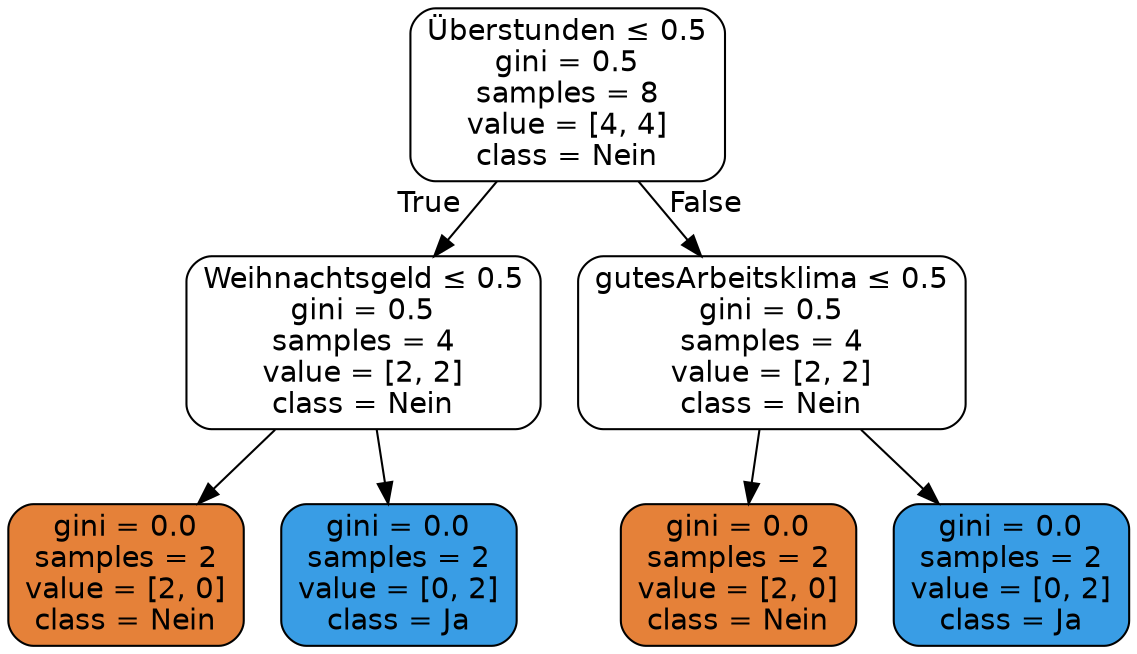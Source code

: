 digraph Tree {
node [shape=box, style="filled, rounded", color="black", fontname=helvetica] ;
edge [fontname=helvetica] ;
0 [label=<Überstunden &le; 0.5<br/>gini = 0.5<br/>samples = 8<br/>value = [4, 4]<br/>class = Nein>, fillcolor="#e5813900"] ;
1 [label=<Weihnachtsgeld &le; 0.5<br/>gini = 0.5<br/>samples = 4<br/>value = [2, 2]<br/>class = Nein>, fillcolor="#e5813900"] ;
0 -> 1 [labeldistance=2.5, labelangle=45, headlabel="True"] ;
2 [label=<gini = 0.0<br/>samples = 2<br/>value = [2, 0]<br/>class = Nein>, fillcolor="#e58139ff"] ;
1 -> 2 ;
3 [label=<gini = 0.0<br/>samples = 2<br/>value = [0, 2]<br/>class = Ja>, fillcolor="#399de5ff"] ;
1 -> 3 ;
4 [label=<gutesArbeitsklima &le; 0.5<br/>gini = 0.5<br/>samples = 4<br/>value = [2, 2]<br/>class = Nein>, fillcolor="#e5813900"] ;
0 -> 4 [labeldistance=2.5, labelangle=-45, headlabel="False"] ;
5 [label=<gini = 0.0<br/>samples = 2<br/>value = [2, 0]<br/>class = Nein>, fillcolor="#e58139ff"] ;
4 -> 5 ;
6 [label=<gini = 0.0<br/>samples = 2<br/>value = [0, 2]<br/>class = Ja>, fillcolor="#399de5ff"] ;
4 -> 6 ;
}